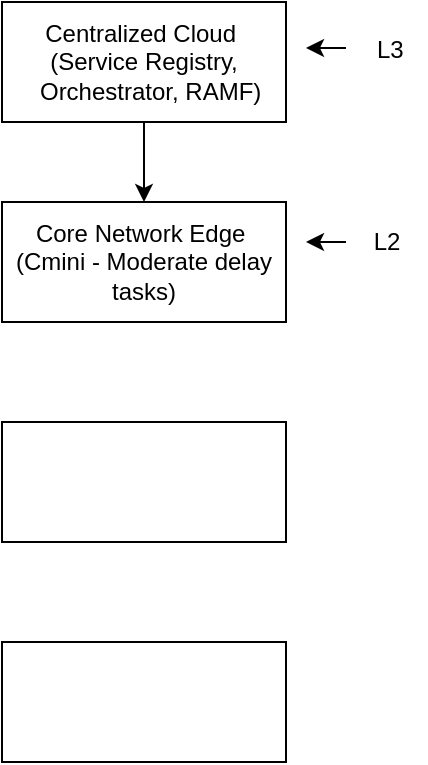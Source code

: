 <mxfile version="26.2.10">
  <diagram name="Page-1" id="2YBvvXClWsGukQMizWep">
    <mxGraphModel dx="540" dy="299" grid="1" gridSize="10" guides="1" tooltips="1" connect="1" arrows="1" fold="1" page="1" pageScale="1" pageWidth="850" pageHeight="1100" math="0" shadow="0">
      <root>
        <mxCell id="0" />
        <mxCell id="1" parent="0" />
        <mxCell id="cw-itAkS4Nq10oJdh1g7-6" style="edgeStyle=orthogonalEdgeStyle;rounded=0;orthogonalLoop=1;jettySize=auto;html=1;entryX=0.5;entryY=0;entryDx=0;entryDy=0;" edge="1" parent="1" source="cw-itAkS4Nq10oJdh1g7-1" target="cw-itAkS4Nq10oJdh1g7-5">
          <mxGeometry relative="1" as="geometry" />
        </mxCell>
        <mxCell id="cw-itAkS4Nq10oJdh1g7-1" value="&lt;div&gt;Centralized Cloud&amp;nbsp; &lt;span style=&quot;background-color: transparent; color: light-dark(rgb(0, 0, 0), rgb(255, 255, 255));&quot;&gt;(Service Registry,&lt;/span&gt;&lt;/div&gt;&lt;div&gt;&amp;nbsp; Orchestrator, RAMF)&lt;/div&gt;" style="rounded=0;whiteSpace=wrap;html=1;" vertex="1" parent="1">
          <mxGeometry x="188" y="100" width="142" height="60" as="geometry" />
        </mxCell>
        <mxCell id="cw-itAkS4Nq10oJdh1g7-4" style="edgeStyle=orthogonalEdgeStyle;rounded=0;orthogonalLoop=1;jettySize=auto;html=1;" edge="1" parent="1" source="cw-itAkS4Nq10oJdh1g7-3">
          <mxGeometry relative="1" as="geometry">
            <mxPoint x="340.0" y="123" as="targetPoint" />
            <Array as="points">
              <mxPoint x="340" y="123" />
            </Array>
          </mxGeometry>
        </mxCell>
        <mxCell id="cw-itAkS4Nq10oJdh1g7-3" value="&amp;nbsp;L3" style="text;html=1;align=center;verticalAlign=middle;resizable=0;points=[];autosize=1;strokeColor=none;fillColor=none;" vertex="1" parent="1">
          <mxGeometry x="360" y="109" width="40" height="30" as="geometry" />
        </mxCell>
        <mxCell id="cw-itAkS4Nq10oJdh1g7-5" value="Core Network Edge&amp;nbsp;&lt;div&gt;&lt;div&gt;(Cmini - Moderate&amp;nbsp;&lt;span style=&quot;background-color: transparent; color: light-dark(rgb(0, 0, 0), rgb(255, 255, 255));&quot;&gt;delay tasks)&lt;/span&gt;&lt;/div&gt;&lt;/div&gt;" style="rounded=0;whiteSpace=wrap;html=1;" vertex="1" parent="1">
          <mxGeometry x="188" y="200" width="142" height="60" as="geometry" />
        </mxCell>
        <mxCell id="cw-itAkS4Nq10oJdh1g7-7" style="edgeStyle=orthogonalEdgeStyle;rounded=0;orthogonalLoop=1;jettySize=auto;html=1;" edge="1" parent="1">
          <mxGeometry relative="1" as="geometry">
            <mxPoint x="340.0" y="220" as="targetPoint" />
            <mxPoint x="360" y="220" as="sourcePoint" />
          </mxGeometry>
        </mxCell>
        <mxCell id="cw-itAkS4Nq10oJdh1g7-8" value="L2" style="text;html=1;align=center;verticalAlign=middle;resizable=0;points=[];autosize=1;strokeColor=none;fillColor=none;" vertex="1" parent="1">
          <mxGeometry x="360" y="205" width="40" height="30" as="geometry" />
        </mxCell>
        <mxCell id="cw-itAkS4Nq10oJdh1g7-10" value="" style="rounded=0;whiteSpace=wrap;html=1;" vertex="1" parent="1">
          <mxGeometry x="188" y="310" width="142" height="60" as="geometry" />
        </mxCell>
        <mxCell id="cw-itAkS4Nq10oJdh1g7-11" value="" style="rounded=0;whiteSpace=wrap;html=1;" vertex="1" parent="1">
          <mxGeometry x="188" y="420" width="142" height="60" as="geometry" />
        </mxCell>
      </root>
    </mxGraphModel>
  </diagram>
</mxfile>
